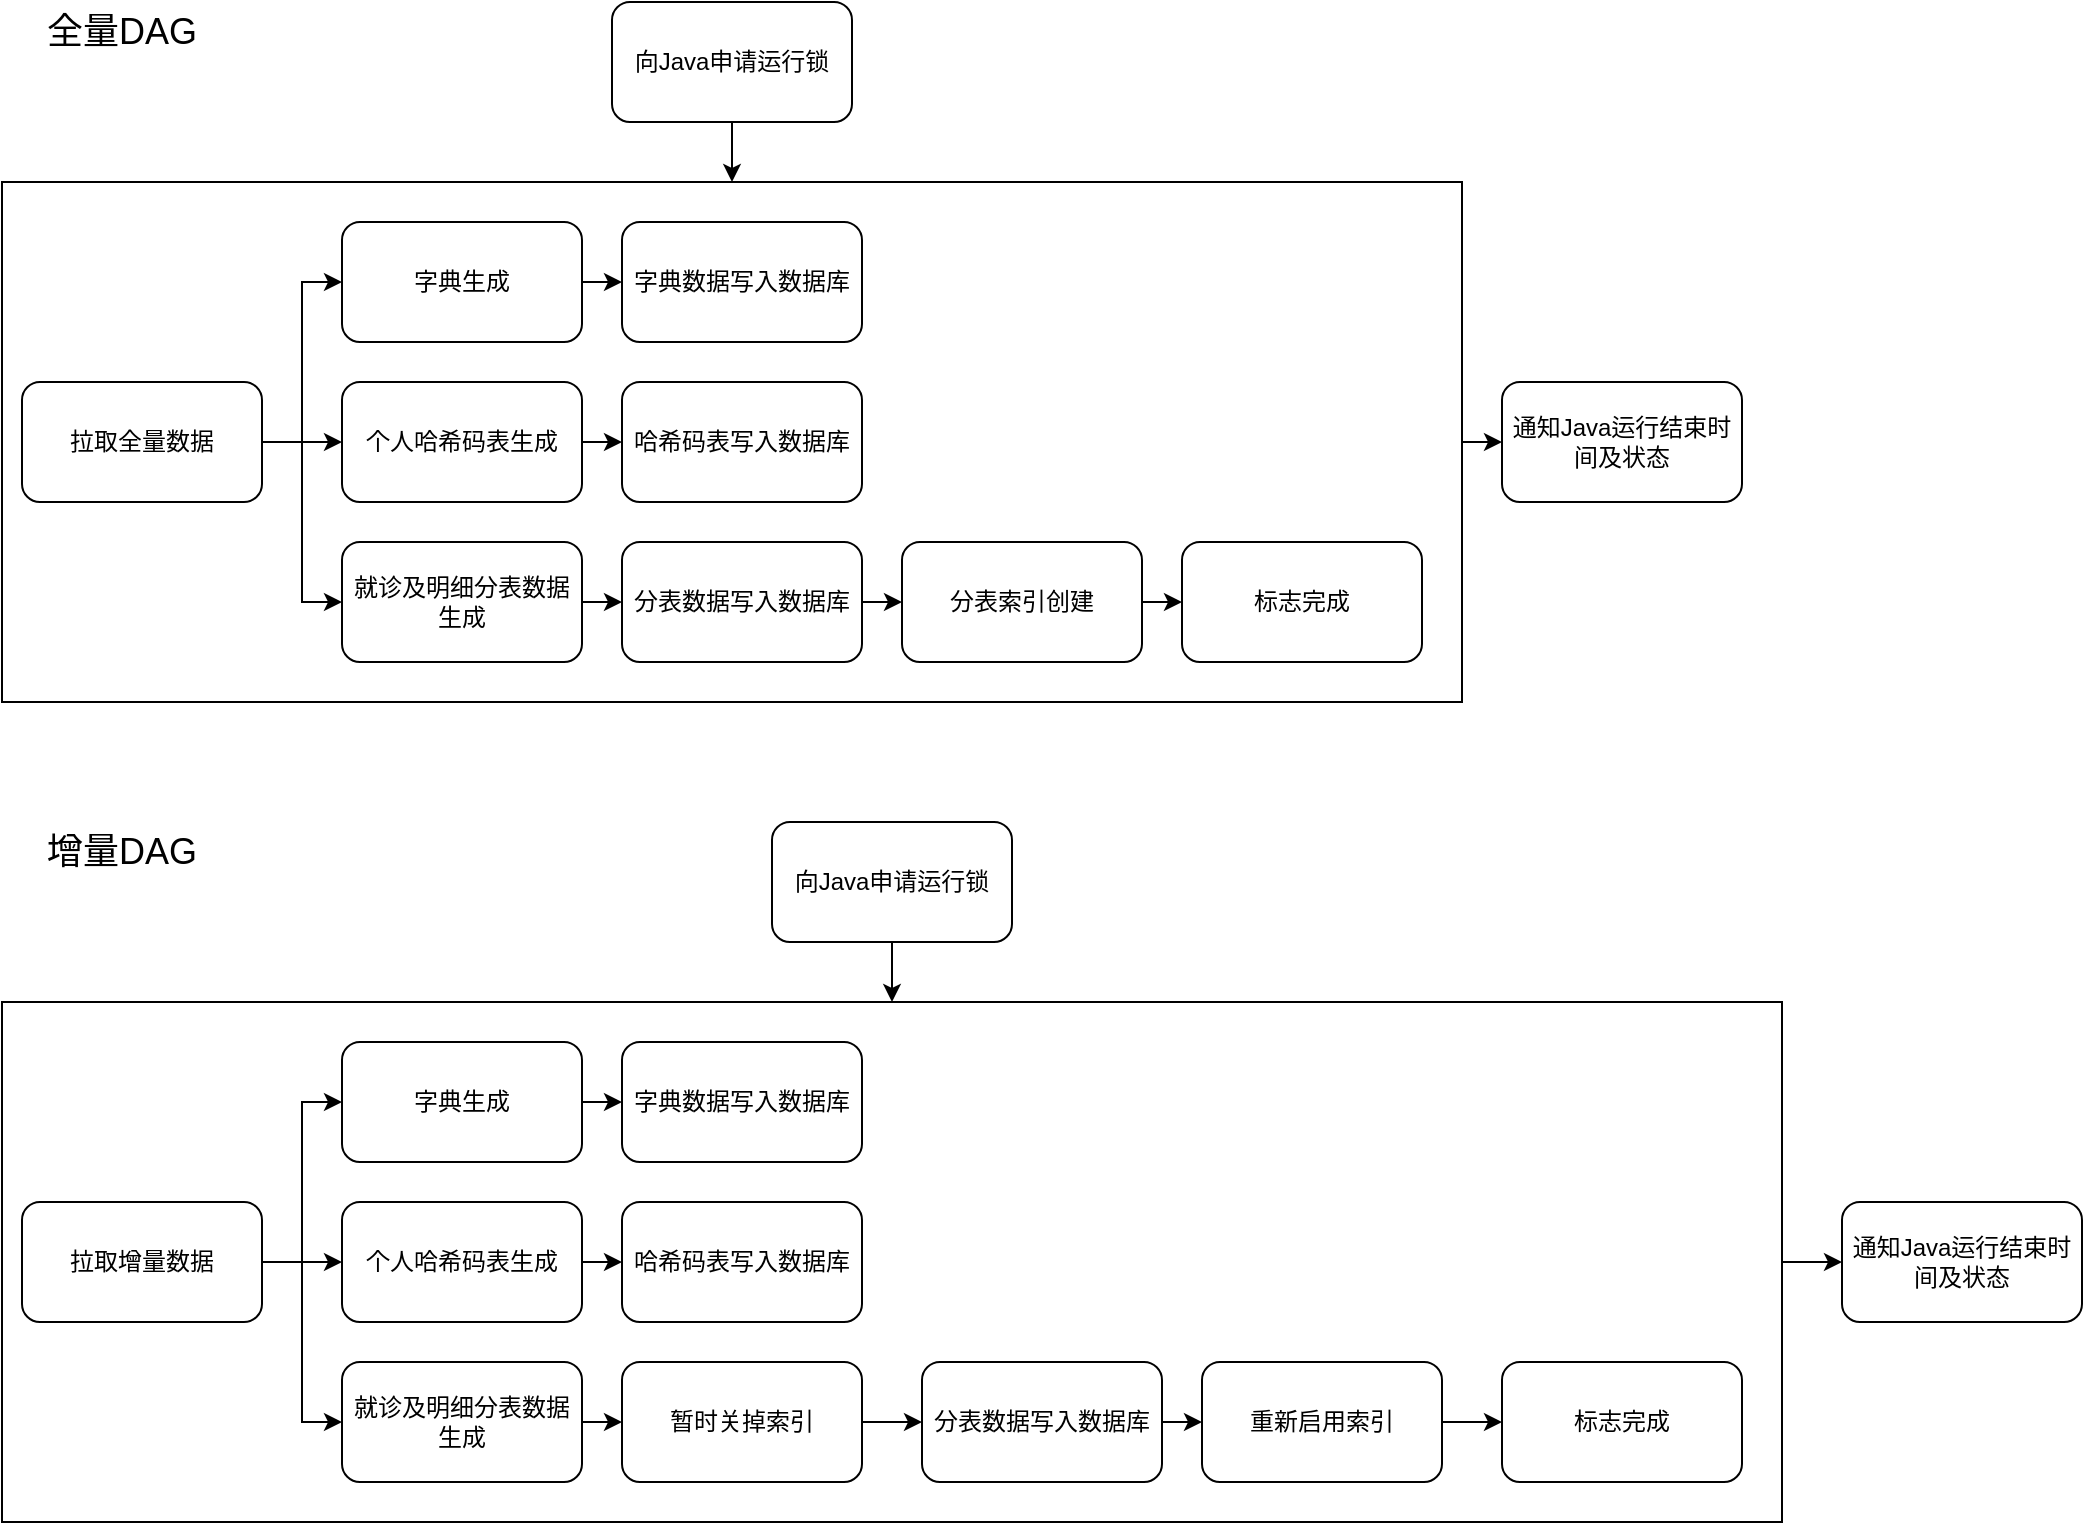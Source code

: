 <mxfile version="20.0.3" type="github">
  <diagram id="Q32RzjRtIk5OMu6AdQLF" name="Page-1">
    <mxGraphModel dx="1085" dy="784" grid="1" gridSize="10" guides="1" tooltips="1" connect="1" arrows="1" fold="1" page="1" pageScale="1" pageWidth="850" pageHeight="1100" math="0" shadow="0">
      <root>
        <mxCell id="0" />
        <mxCell id="1" parent="0" />
        <mxCell id="e3KocLurmF5-KTSFDH4K-19" value="" style="rounded=0;whiteSpace=wrap;html=1;" vertex="1" parent="1">
          <mxGeometry x="40" y="180" width="730" height="260" as="geometry" />
        </mxCell>
        <mxCell id="e3KocLurmF5-KTSFDH4K-1" value="拉取全量数据" style="rounded=1;whiteSpace=wrap;html=1;" vertex="1" parent="1">
          <mxGeometry x="50" y="280" width="120" height="60" as="geometry" />
        </mxCell>
        <mxCell id="e3KocLurmF5-KTSFDH4K-2" value="字典生成" style="rounded=1;whiteSpace=wrap;html=1;" vertex="1" parent="1">
          <mxGeometry x="210" y="200" width="120" height="60" as="geometry" />
        </mxCell>
        <mxCell id="e3KocLurmF5-KTSFDH4K-3" value="个人哈希码表生成" style="rounded=1;whiteSpace=wrap;html=1;" vertex="1" parent="1">
          <mxGeometry x="210" y="280" width="120" height="60" as="geometry" />
        </mxCell>
        <mxCell id="e3KocLurmF5-KTSFDH4K-4" value="就诊及明细分表数据生成" style="rounded=1;whiteSpace=wrap;html=1;" vertex="1" parent="1">
          <mxGeometry x="210" y="360" width="120" height="60" as="geometry" />
        </mxCell>
        <mxCell id="e3KocLurmF5-KTSFDH4K-5" value="字典数据写入数据库" style="rounded=1;whiteSpace=wrap;html=1;" vertex="1" parent="1">
          <mxGeometry x="350" y="200" width="120" height="60" as="geometry" />
        </mxCell>
        <mxCell id="e3KocLurmF5-KTSFDH4K-6" value="哈希码表写入数据库" style="rounded=1;whiteSpace=wrap;html=1;" vertex="1" parent="1">
          <mxGeometry x="350" y="280" width="120" height="60" as="geometry" />
        </mxCell>
        <mxCell id="e3KocLurmF5-KTSFDH4K-7" value="分表数据写入数据库" style="rounded=1;whiteSpace=wrap;html=1;" vertex="1" parent="1">
          <mxGeometry x="350" y="360" width="120" height="60" as="geometry" />
        </mxCell>
        <mxCell id="e3KocLurmF5-KTSFDH4K-8" value="分表索引创建" style="rounded=1;whiteSpace=wrap;html=1;" vertex="1" parent="1">
          <mxGeometry x="490" y="360" width="120" height="60" as="geometry" />
        </mxCell>
        <mxCell id="e3KocLurmF5-KTSFDH4K-9" value="" style="edgeStyle=elbowEdgeStyle;elbow=horizontal;endArrow=classic;html=1;rounded=0;exitX=1;exitY=0.5;exitDx=0;exitDy=0;entryX=0;entryY=0.5;entryDx=0;entryDy=0;" edge="1" parent="1" source="e3KocLurmF5-KTSFDH4K-1" target="e3KocLurmF5-KTSFDH4K-2">
          <mxGeometry width="50" height="50" relative="1" as="geometry">
            <mxPoint x="490" y="450" as="sourcePoint" />
            <mxPoint x="540" y="400" as="targetPoint" />
          </mxGeometry>
        </mxCell>
        <mxCell id="e3KocLurmF5-KTSFDH4K-10" value="" style="edgeStyle=elbowEdgeStyle;elbow=horizontal;endArrow=classic;html=1;rounded=0;" edge="1" parent="1" target="e3KocLurmF5-KTSFDH4K-4">
          <mxGeometry width="50" height="50" relative="1" as="geometry">
            <mxPoint x="170" y="310" as="sourcePoint" />
            <mxPoint x="220" y="240" as="targetPoint" />
          </mxGeometry>
        </mxCell>
        <mxCell id="e3KocLurmF5-KTSFDH4K-11" value="" style="endArrow=classic;html=1;rounded=0;exitX=1;exitY=0.5;exitDx=0;exitDy=0;entryX=0;entryY=0.5;entryDx=0;entryDy=0;" edge="1" parent="1" source="e3KocLurmF5-KTSFDH4K-1" target="e3KocLurmF5-KTSFDH4K-3">
          <mxGeometry width="50" height="50" relative="1" as="geometry">
            <mxPoint x="490" y="450" as="sourcePoint" />
            <mxPoint x="540" y="400" as="targetPoint" />
          </mxGeometry>
        </mxCell>
        <mxCell id="e3KocLurmF5-KTSFDH4K-12" value="" style="endArrow=classic;html=1;rounded=0;exitX=1;exitY=0.5;exitDx=0;exitDy=0;entryX=0;entryY=0.5;entryDx=0;entryDy=0;" edge="1" parent="1" source="e3KocLurmF5-KTSFDH4K-2" target="e3KocLurmF5-KTSFDH4K-5">
          <mxGeometry width="50" height="50" relative="1" as="geometry">
            <mxPoint x="180" y="320" as="sourcePoint" />
            <mxPoint x="220" y="320" as="targetPoint" />
          </mxGeometry>
        </mxCell>
        <mxCell id="e3KocLurmF5-KTSFDH4K-13" value="" style="endArrow=classic;html=1;rounded=0;exitX=1;exitY=0.5;exitDx=0;exitDy=0;entryX=0;entryY=0.5;entryDx=0;entryDy=0;" edge="1" parent="1" source="e3KocLurmF5-KTSFDH4K-3" target="e3KocLurmF5-KTSFDH4K-6">
          <mxGeometry width="50" height="50" relative="1" as="geometry">
            <mxPoint x="340" y="240" as="sourcePoint" />
            <mxPoint x="360" y="240" as="targetPoint" />
          </mxGeometry>
        </mxCell>
        <mxCell id="e3KocLurmF5-KTSFDH4K-14" value="" style="endArrow=classic;html=1;rounded=0;exitX=1;exitY=0.5;exitDx=0;exitDy=0;entryX=0;entryY=0.5;entryDx=0;entryDy=0;" edge="1" parent="1" source="e3KocLurmF5-KTSFDH4K-4" target="e3KocLurmF5-KTSFDH4K-7">
          <mxGeometry width="50" height="50" relative="1" as="geometry">
            <mxPoint x="350" y="250" as="sourcePoint" />
            <mxPoint x="370" y="250" as="targetPoint" />
          </mxGeometry>
        </mxCell>
        <mxCell id="e3KocLurmF5-KTSFDH4K-15" value="" style="endArrow=classic;html=1;rounded=0;exitX=1;exitY=0.5;exitDx=0;exitDy=0;entryX=0;entryY=0.5;entryDx=0;entryDy=0;" edge="1" parent="1" source="e3KocLurmF5-KTSFDH4K-7" target="e3KocLurmF5-KTSFDH4K-8">
          <mxGeometry width="50" height="50" relative="1" as="geometry">
            <mxPoint x="360" y="260" as="sourcePoint" />
            <mxPoint x="380" y="260" as="targetPoint" />
          </mxGeometry>
        </mxCell>
        <mxCell id="e3KocLurmF5-KTSFDH4K-16" value="标志完成" style="rounded=1;whiteSpace=wrap;html=1;" vertex="1" parent="1">
          <mxGeometry x="630" y="360" width="120" height="60" as="geometry" />
        </mxCell>
        <mxCell id="e3KocLurmF5-KTSFDH4K-17" value="" style="endArrow=classic;html=1;rounded=0;entryX=0;entryY=0.5;entryDx=0;entryDy=0;" edge="1" parent="1" source="e3KocLurmF5-KTSFDH4K-8" target="e3KocLurmF5-KTSFDH4K-16">
          <mxGeometry width="50" height="50" relative="1" as="geometry">
            <mxPoint x="480" y="400" as="sourcePoint" />
            <mxPoint x="500" y="400" as="targetPoint" />
          </mxGeometry>
        </mxCell>
        <mxCell id="e3KocLurmF5-KTSFDH4K-18" value="通知Java运行结束时间及状态" style="rounded=1;whiteSpace=wrap;html=1;" vertex="1" parent="1">
          <mxGeometry x="790" y="280" width="120" height="60" as="geometry" />
        </mxCell>
        <mxCell id="e3KocLurmF5-KTSFDH4K-20" value="" style="endArrow=classic;html=1;rounded=0;entryX=0;entryY=0.5;entryDx=0;entryDy=0;" edge="1" parent="1" source="e3KocLurmF5-KTSFDH4K-19" target="e3KocLurmF5-KTSFDH4K-18">
          <mxGeometry width="50" height="50" relative="1" as="geometry">
            <mxPoint x="490" y="440" as="sourcePoint" />
            <mxPoint x="540" y="390" as="targetPoint" />
          </mxGeometry>
        </mxCell>
        <mxCell id="e3KocLurmF5-KTSFDH4K-21" value="向Java申请运行锁" style="rounded=1;whiteSpace=wrap;html=1;" vertex="1" parent="1">
          <mxGeometry x="345" y="90" width="120" height="60" as="geometry" />
        </mxCell>
        <mxCell id="e3KocLurmF5-KTSFDH4K-22" value="" style="endArrow=classic;html=1;rounded=0;exitX=0.5;exitY=1;exitDx=0;exitDy=0;entryX=0.5;entryY=0;entryDx=0;entryDy=0;" edge="1" parent="1" source="e3KocLurmF5-KTSFDH4K-21" target="e3KocLurmF5-KTSFDH4K-19">
          <mxGeometry width="50" height="50" relative="1" as="geometry">
            <mxPoint x="780" y="320" as="sourcePoint" />
            <mxPoint x="800" y="320" as="targetPoint" />
          </mxGeometry>
        </mxCell>
        <mxCell id="e3KocLurmF5-KTSFDH4K-23" value="" style="rounded=0;whiteSpace=wrap;html=1;" vertex="1" parent="1">
          <mxGeometry x="40" y="590" width="890" height="260" as="geometry" />
        </mxCell>
        <mxCell id="e3KocLurmF5-KTSFDH4K-24" value="拉取增量数据" style="rounded=1;whiteSpace=wrap;html=1;" vertex="1" parent="1">
          <mxGeometry x="50" y="690" width="120" height="60" as="geometry" />
        </mxCell>
        <mxCell id="e3KocLurmF5-KTSFDH4K-25" value="字典生成" style="rounded=1;whiteSpace=wrap;html=1;" vertex="1" parent="1">
          <mxGeometry x="210" y="610" width="120" height="60" as="geometry" />
        </mxCell>
        <mxCell id="e3KocLurmF5-KTSFDH4K-26" value="个人哈希码表生成" style="rounded=1;whiteSpace=wrap;html=1;" vertex="1" parent="1">
          <mxGeometry x="210" y="690" width="120" height="60" as="geometry" />
        </mxCell>
        <mxCell id="e3KocLurmF5-KTSFDH4K-27" value="就诊及明细分表数据生成" style="rounded=1;whiteSpace=wrap;html=1;" vertex="1" parent="1">
          <mxGeometry x="210" y="770" width="120" height="60" as="geometry" />
        </mxCell>
        <mxCell id="e3KocLurmF5-KTSFDH4K-28" value="字典数据写入数据库" style="rounded=1;whiteSpace=wrap;html=1;" vertex="1" parent="1">
          <mxGeometry x="350" y="610" width="120" height="60" as="geometry" />
        </mxCell>
        <mxCell id="e3KocLurmF5-KTSFDH4K-29" value="哈希码表写入数据库" style="rounded=1;whiteSpace=wrap;html=1;" vertex="1" parent="1">
          <mxGeometry x="350" y="690" width="120" height="60" as="geometry" />
        </mxCell>
        <mxCell id="e3KocLurmF5-KTSFDH4K-30" value="分表数据写入数据库" style="rounded=1;whiteSpace=wrap;html=1;" vertex="1" parent="1">
          <mxGeometry x="500" y="770" width="120" height="60" as="geometry" />
        </mxCell>
        <mxCell id="e3KocLurmF5-KTSFDH4K-31" value="重新启用索引" style="rounded=1;whiteSpace=wrap;html=1;" vertex="1" parent="1">
          <mxGeometry x="640" y="770" width="120" height="60" as="geometry" />
        </mxCell>
        <mxCell id="e3KocLurmF5-KTSFDH4K-32" value="" style="edgeStyle=elbowEdgeStyle;elbow=horizontal;endArrow=classic;html=1;rounded=0;exitX=1;exitY=0.5;exitDx=0;exitDy=0;entryX=0;entryY=0.5;entryDx=0;entryDy=0;" edge="1" parent="1" source="e3KocLurmF5-KTSFDH4K-24" target="e3KocLurmF5-KTSFDH4K-25">
          <mxGeometry width="50" height="50" relative="1" as="geometry">
            <mxPoint x="490" y="860" as="sourcePoint" />
            <mxPoint x="540" y="810" as="targetPoint" />
          </mxGeometry>
        </mxCell>
        <mxCell id="e3KocLurmF5-KTSFDH4K-33" value="" style="edgeStyle=elbowEdgeStyle;elbow=horizontal;endArrow=classic;html=1;rounded=0;" edge="1" parent="1" target="e3KocLurmF5-KTSFDH4K-27">
          <mxGeometry width="50" height="50" relative="1" as="geometry">
            <mxPoint x="170" y="720" as="sourcePoint" />
            <mxPoint x="220" y="650" as="targetPoint" />
          </mxGeometry>
        </mxCell>
        <mxCell id="e3KocLurmF5-KTSFDH4K-34" value="" style="endArrow=classic;html=1;rounded=0;exitX=1;exitY=0.5;exitDx=0;exitDy=0;entryX=0;entryY=0.5;entryDx=0;entryDy=0;" edge="1" parent="1" source="e3KocLurmF5-KTSFDH4K-24" target="e3KocLurmF5-KTSFDH4K-26">
          <mxGeometry width="50" height="50" relative="1" as="geometry">
            <mxPoint x="490" y="860" as="sourcePoint" />
            <mxPoint x="540" y="810" as="targetPoint" />
          </mxGeometry>
        </mxCell>
        <mxCell id="e3KocLurmF5-KTSFDH4K-35" value="" style="endArrow=classic;html=1;rounded=0;exitX=1;exitY=0.5;exitDx=0;exitDy=0;entryX=0;entryY=0.5;entryDx=0;entryDy=0;" edge="1" parent="1" source="e3KocLurmF5-KTSFDH4K-25" target="e3KocLurmF5-KTSFDH4K-28">
          <mxGeometry width="50" height="50" relative="1" as="geometry">
            <mxPoint x="180" y="730" as="sourcePoint" />
            <mxPoint x="220" y="730" as="targetPoint" />
          </mxGeometry>
        </mxCell>
        <mxCell id="e3KocLurmF5-KTSFDH4K-36" value="" style="endArrow=classic;html=1;rounded=0;exitX=1;exitY=0.5;exitDx=0;exitDy=0;entryX=0;entryY=0.5;entryDx=0;entryDy=0;" edge="1" parent="1" source="e3KocLurmF5-KTSFDH4K-26" target="e3KocLurmF5-KTSFDH4K-29">
          <mxGeometry width="50" height="50" relative="1" as="geometry">
            <mxPoint x="340" y="650" as="sourcePoint" />
            <mxPoint x="360" y="650" as="targetPoint" />
          </mxGeometry>
        </mxCell>
        <mxCell id="e3KocLurmF5-KTSFDH4K-38" value="" style="endArrow=classic;html=1;rounded=0;exitX=1;exitY=0.5;exitDx=0;exitDy=0;entryX=0;entryY=0.5;entryDx=0;entryDy=0;" edge="1" parent="1" source="e3KocLurmF5-KTSFDH4K-30" target="e3KocLurmF5-KTSFDH4K-31">
          <mxGeometry width="50" height="50" relative="1" as="geometry">
            <mxPoint x="360" y="670" as="sourcePoint" />
            <mxPoint x="380" y="670" as="targetPoint" />
          </mxGeometry>
        </mxCell>
        <mxCell id="e3KocLurmF5-KTSFDH4K-39" value="标志完成" style="rounded=1;whiteSpace=wrap;html=1;" vertex="1" parent="1">
          <mxGeometry x="790" y="770" width="120" height="60" as="geometry" />
        </mxCell>
        <mxCell id="e3KocLurmF5-KTSFDH4K-40" value="" style="endArrow=classic;html=1;rounded=0;entryX=0;entryY=0.5;entryDx=0;entryDy=0;" edge="1" parent="1" source="e3KocLurmF5-KTSFDH4K-31" target="e3KocLurmF5-KTSFDH4K-39">
          <mxGeometry width="50" height="50" relative="1" as="geometry">
            <mxPoint x="480" y="810" as="sourcePoint" />
            <mxPoint x="500" y="810" as="targetPoint" />
          </mxGeometry>
        </mxCell>
        <mxCell id="e3KocLurmF5-KTSFDH4K-41" value="通知Java运行结束时间及状态" style="rounded=1;whiteSpace=wrap;html=1;" vertex="1" parent="1">
          <mxGeometry x="960" y="690" width="120" height="60" as="geometry" />
        </mxCell>
        <mxCell id="e3KocLurmF5-KTSFDH4K-42" value="" style="endArrow=classic;html=1;rounded=0;entryX=0;entryY=0.5;entryDx=0;entryDy=0;" edge="1" parent="1" source="e3KocLurmF5-KTSFDH4K-23" target="e3KocLurmF5-KTSFDH4K-41">
          <mxGeometry width="50" height="50" relative="1" as="geometry">
            <mxPoint x="490" y="850" as="sourcePoint" />
            <mxPoint x="540" y="800" as="targetPoint" />
          </mxGeometry>
        </mxCell>
        <mxCell id="e3KocLurmF5-KTSFDH4K-43" value="向Java申请运行锁" style="rounded=1;whiteSpace=wrap;html=1;" vertex="1" parent="1">
          <mxGeometry x="425" y="500" width="120" height="60" as="geometry" />
        </mxCell>
        <mxCell id="e3KocLurmF5-KTSFDH4K-44" value="" style="endArrow=classic;html=1;rounded=0;exitX=0.5;exitY=1;exitDx=0;exitDy=0;entryX=0.5;entryY=0;entryDx=0;entryDy=0;" edge="1" parent="1" source="e3KocLurmF5-KTSFDH4K-43" target="e3KocLurmF5-KTSFDH4K-23">
          <mxGeometry width="50" height="50" relative="1" as="geometry">
            <mxPoint x="780" y="730" as="sourcePoint" />
            <mxPoint x="800" y="730" as="targetPoint" />
          </mxGeometry>
        </mxCell>
        <mxCell id="e3KocLurmF5-KTSFDH4K-45" value="暂时关掉索引" style="rounded=1;whiteSpace=wrap;html=1;" vertex="1" parent="1">
          <mxGeometry x="350" y="770" width="120" height="60" as="geometry" />
        </mxCell>
        <mxCell id="e3KocLurmF5-KTSFDH4K-46" value="" style="endArrow=classic;html=1;rounded=0;exitX=1;exitY=0.5;exitDx=0;exitDy=0;entryX=0;entryY=0.5;entryDx=0;entryDy=0;" edge="1" parent="1" source="e3KocLurmF5-KTSFDH4K-45" target="e3KocLurmF5-KTSFDH4K-30">
          <mxGeometry width="50" height="50" relative="1" as="geometry">
            <mxPoint x="630" y="810" as="sourcePoint" />
            <mxPoint x="510" y="800" as="targetPoint" />
          </mxGeometry>
        </mxCell>
        <mxCell id="e3KocLurmF5-KTSFDH4K-47" value="" style="endArrow=classic;html=1;rounded=0;exitX=1;exitY=0.5;exitDx=0;exitDy=0;entryX=0;entryY=0.5;entryDx=0;entryDy=0;" edge="1" parent="1" source="e3KocLurmF5-KTSFDH4K-27" target="e3KocLurmF5-KTSFDH4K-45">
          <mxGeometry width="50" height="50" relative="1" as="geometry">
            <mxPoint x="640" y="820" as="sourcePoint" />
            <mxPoint x="360" y="800" as="targetPoint" />
          </mxGeometry>
        </mxCell>
        <mxCell id="e3KocLurmF5-KTSFDH4K-48" value="&lt;font style=&quot;font-size: 18px;&quot;&gt;全量DAG&lt;/font&gt;" style="text;html=1;strokeColor=none;fillColor=none;align=center;verticalAlign=middle;whiteSpace=wrap;rounded=0;" vertex="1" parent="1">
          <mxGeometry x="40" y="90" width="120" height="30" as="geometry" />
        </mxCell>
        <mxCell id="e3KocLurmF5-KTSFDH4K-49" value="&lt;font style=&quot;font-size: 18px;&quot;&gt;增量DAG&lt;/font&gt;" style="text;html=1;strokeColor=none;fillColor=none;align=center;verticalAlign=middle;whiteSpace=wrap;rounded=0;" vertex="1" parent="1">
          <mxGeometry x="40" y="500" width="120" height="30" as="geometry" />
        </mxCell>
      </root>
    </mxGraphModel>
  </diagram>
</mxfile>
